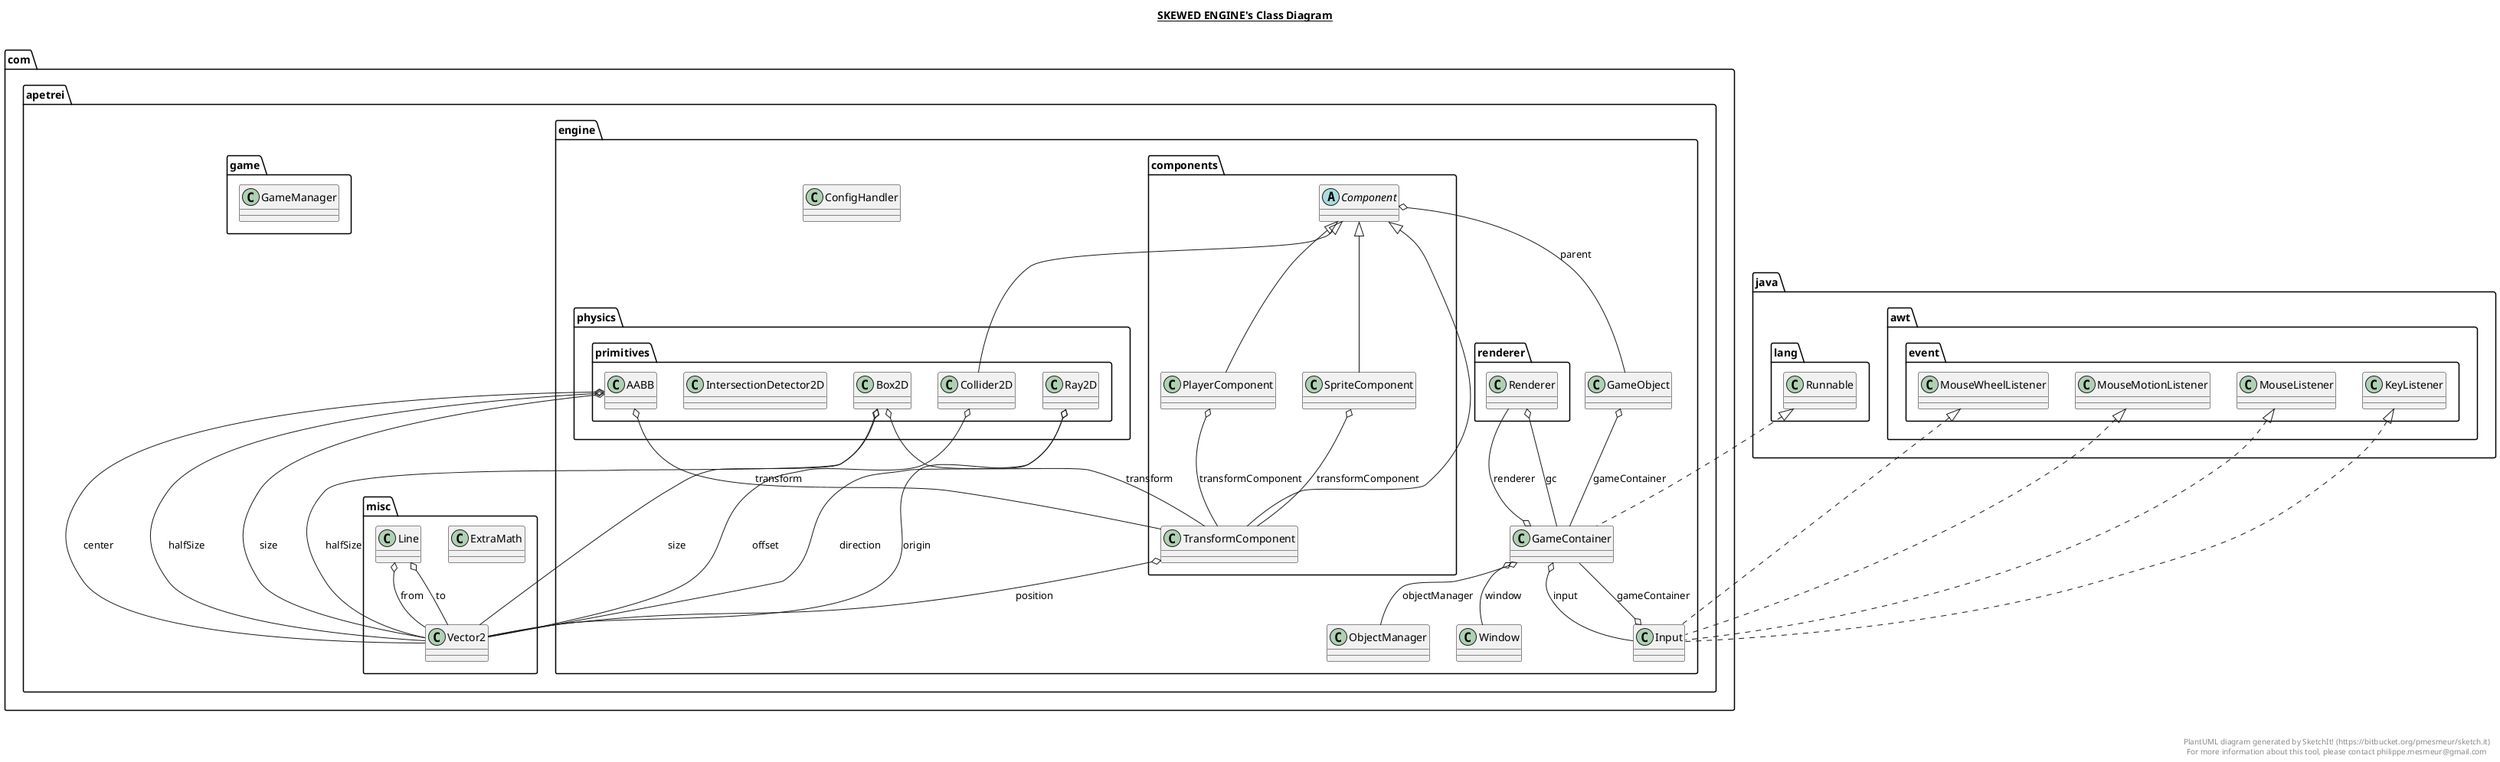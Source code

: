 @startuml

title __SKEWED ENGINE's Class Diagram__\n

  namespace com.apetrei.engine {
    class com.apetrei.engine.ConfigHandler {
    }
  }
  

  namespace com.apetrei.engine {
    class com.apetrei.engine.GameContainer {
    }
  }
  

  namespace com.apetrei.engine {
    class com.apetrei.engine.GameObject {
    }
  }
  

  namespace com.apetrei.engine {
    class com.apetrei.engine.Input {
    }
  }
  

  namespace com.apetrei.engine {
    class com.apetrei.engine.ObjectManager {
    }
  }
  

  namespace com.apetrei.engine {
    class com.apetrei.engine.Window {
    }
  }
  

  namespace com.apetrei.engine {
    namespace components {
      abstract class com.apetrei.engine.components.Component {
      }
    }
  }
  

  namespace com.apetrei.engine {
    namespace components {
      class com.apetrei.engine.components.PlayerComponent {
      }
    }
  }
  

  namespace com.apetrei.engine {
    namespace components {
      class com.apetrei.engine.components.SpriteComponent {
      }
    }
  }
  

  namespace com.apetrei.engine {
    namespace components {
      class com.apetrei.engine.components.TransformComponent {
      }
    }
  }
  

  namespace com.apetrei.engine {
    namespace physics.primitives {
      class com.apetrei.engine.physics.primitives.AABB {
      }
    }
  }
  

  namespace com.apetrei.engine {
    namespace physics.primitives {
      class com.apetrei.engine.physics.primitives.Box2D {
      }
    }
  }
  

  namespace com.apetrei.engine {
    namespace physics.primitives {
      class com.apetrei.engine.physics.primitives.Collider2D {
      }
    }
  }
  

  namespace com.apetrei.engine {
    namespace physics.primitives {
      class com.apetrei.engine.physics.primitives.IntersectionDetector2D {
      }
    }
  }
  

  namespace com.apetrei.engine {
    namespace physics.primitives {
      class com.apetrei.engine.physics.primitives.Ray2D {
      }
    }
  }
  

  namespace com.apetrei.engine {
    namespace renderer {
      class com.apetrei.engine.renderer.Renderer {
      }
    }
  }
  

  namespace com.apetrei.game {
    class com.apetrei.game.GameManager {
    }
  }
  

  namespace com.apetrei.misc {
    class com.apetrei.misc.ExtraMath {
    }
  }
  

  namespace com.apetrei.misc {
    class com.apetrei.misc.Line {
    }
  }
  

  namespace com.apetrei.misc {
    class com.apetrei.misc.Vector2 {
    }
  }
  

  com.apetrei.engine.GameContainer .up.|> java.lang.Runnable
  com.apetrei.engine.GameContainer o-- com.apetrei.engine.Input : input
  com.apetrei.engine.GameContainer o-- com.apetrei.engine.ObjectManager : objectManager
  com.apetrei.engine.GameContainer o-- com.apetrei.engine.renderer.Renderer : renderer
  com.apetrei.engine.GameContainer o-- com.apetrei.engine.Window : window
  com.apetrei.engine.GameObject o-- com.apetrei.engine.GameContainer : gameContainer
  com.apetrei.engine.Input .up.|> java.awt.event.KeyListener
  com.apetrei.engine.Input .up.|> java.awt.event.MouseListener
  com.apetrei.engine.Input .up.|> java.awt.event.MouseMotionListener
  com.apetrei.engine.Input .up.|> java.awt.event.MouseWheelListener
  com.apetrei.engine.Input o-- com.apetrei.engine.GameContainer : gameContainer
  com.apetrei.engine.components.Component o-- com.apetrei.engine.GameObject : parent
  com.apetrei.engine.components.PlayerComponent -up-|> com.apetrei.engine.components.Component
  com.apetrei.engine.components.PlayerComponent o-- com.apetrei.engine.components.TransformComponent : transformComponent
  com.apetrei.engine.components.SpriteComponent -up-|> com.apetrei.engine.components.Component
  com.apetrei.engine.components.SpriteComponent o-- com.apetrei.engine.components.TransformComponent : transformComponent
  com.apetrei.engine.components.TransformComponent -up-|> com.apetrei.engine.components.Component
  com.apetrei.engine.components.TransformComponent o-- com.apetrei.misc.Vector2 : position
  com.apetrei.engine.physics.primitives.AABB o-- com.apetrei.misc.Vector2 : center
  com.apetrei.engine.physics.primitives.AABB o-- com.apetrei.misc.Vector2 : halfSize
  com.apetrei.engine.physics.primitives.AABB o-- com.apetrei.misc.Vector2 : size
  com.apetrei.engine.physics.primitives.AABB o-- com.apetrei.engine.components.TransformComponent : transform
  com.apetrei.engine.physics.primitives.Box2D o-- com.apetrei.misc.Vector2 : halfSize
  com.apetrei.engine.physics.primitives.Box2D o-- com.apetrei.misc.Vector2 : size
  com.apetrei.engine.physics.primitives.Box2D o-- com.apetrei.engine.components.TransformComponent : transform
  com.apetrei.engine.physics.primitives.Collider2D -up-|> com.apetrei.engine.components.Component
  com.apetrei.engine.physics.primitives.Collider2D o-- com.apetrei.misc.Vector2 : offset
  com.apetrei.engine.physics.primitives.Ray2D o-- com.apetrei.misc.Vector2 : direction
  com.apetrei.engine.physics.primitives.Ray2D o-- com.apetrei.misc.Vector2 : origin
  com.apetrei.engine.renderer.Renderer o-- com.apetrei.engine.GameContainer : gc
  com.apetrei.misc.Line o-- com.apetrei.misc.Vector2 : from
  com.apetrei.misc.Line o-- com.apetrei.misc.Vector2 : to


right footer


PlantUML diagram generated by SketchIt! (https://bitbucket.org/pmesmeur/sketch.it)
For more information about this tool, please contact philippe.mesmeur@gmail.com
endfooter

@enduml
